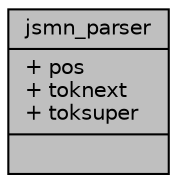 digraph "jsmn_parser"
{
 // LATEX_PDF_SIZE
  edge [fontname="Helvetica",fontsize="10",labelfontname="Helvetica",labelfontsize="10"];
  node [fontname="Helvetica",fontsize="10",shape=record];
  Node1 [label="{jsmn_parser\n|+ pos\l+ toknext\l+ toksuper\l|}",height=0.2,width=0.4,color="black", fillcolor="grey75", style="filled", fontcolor="black",tooltip=" "];
}
